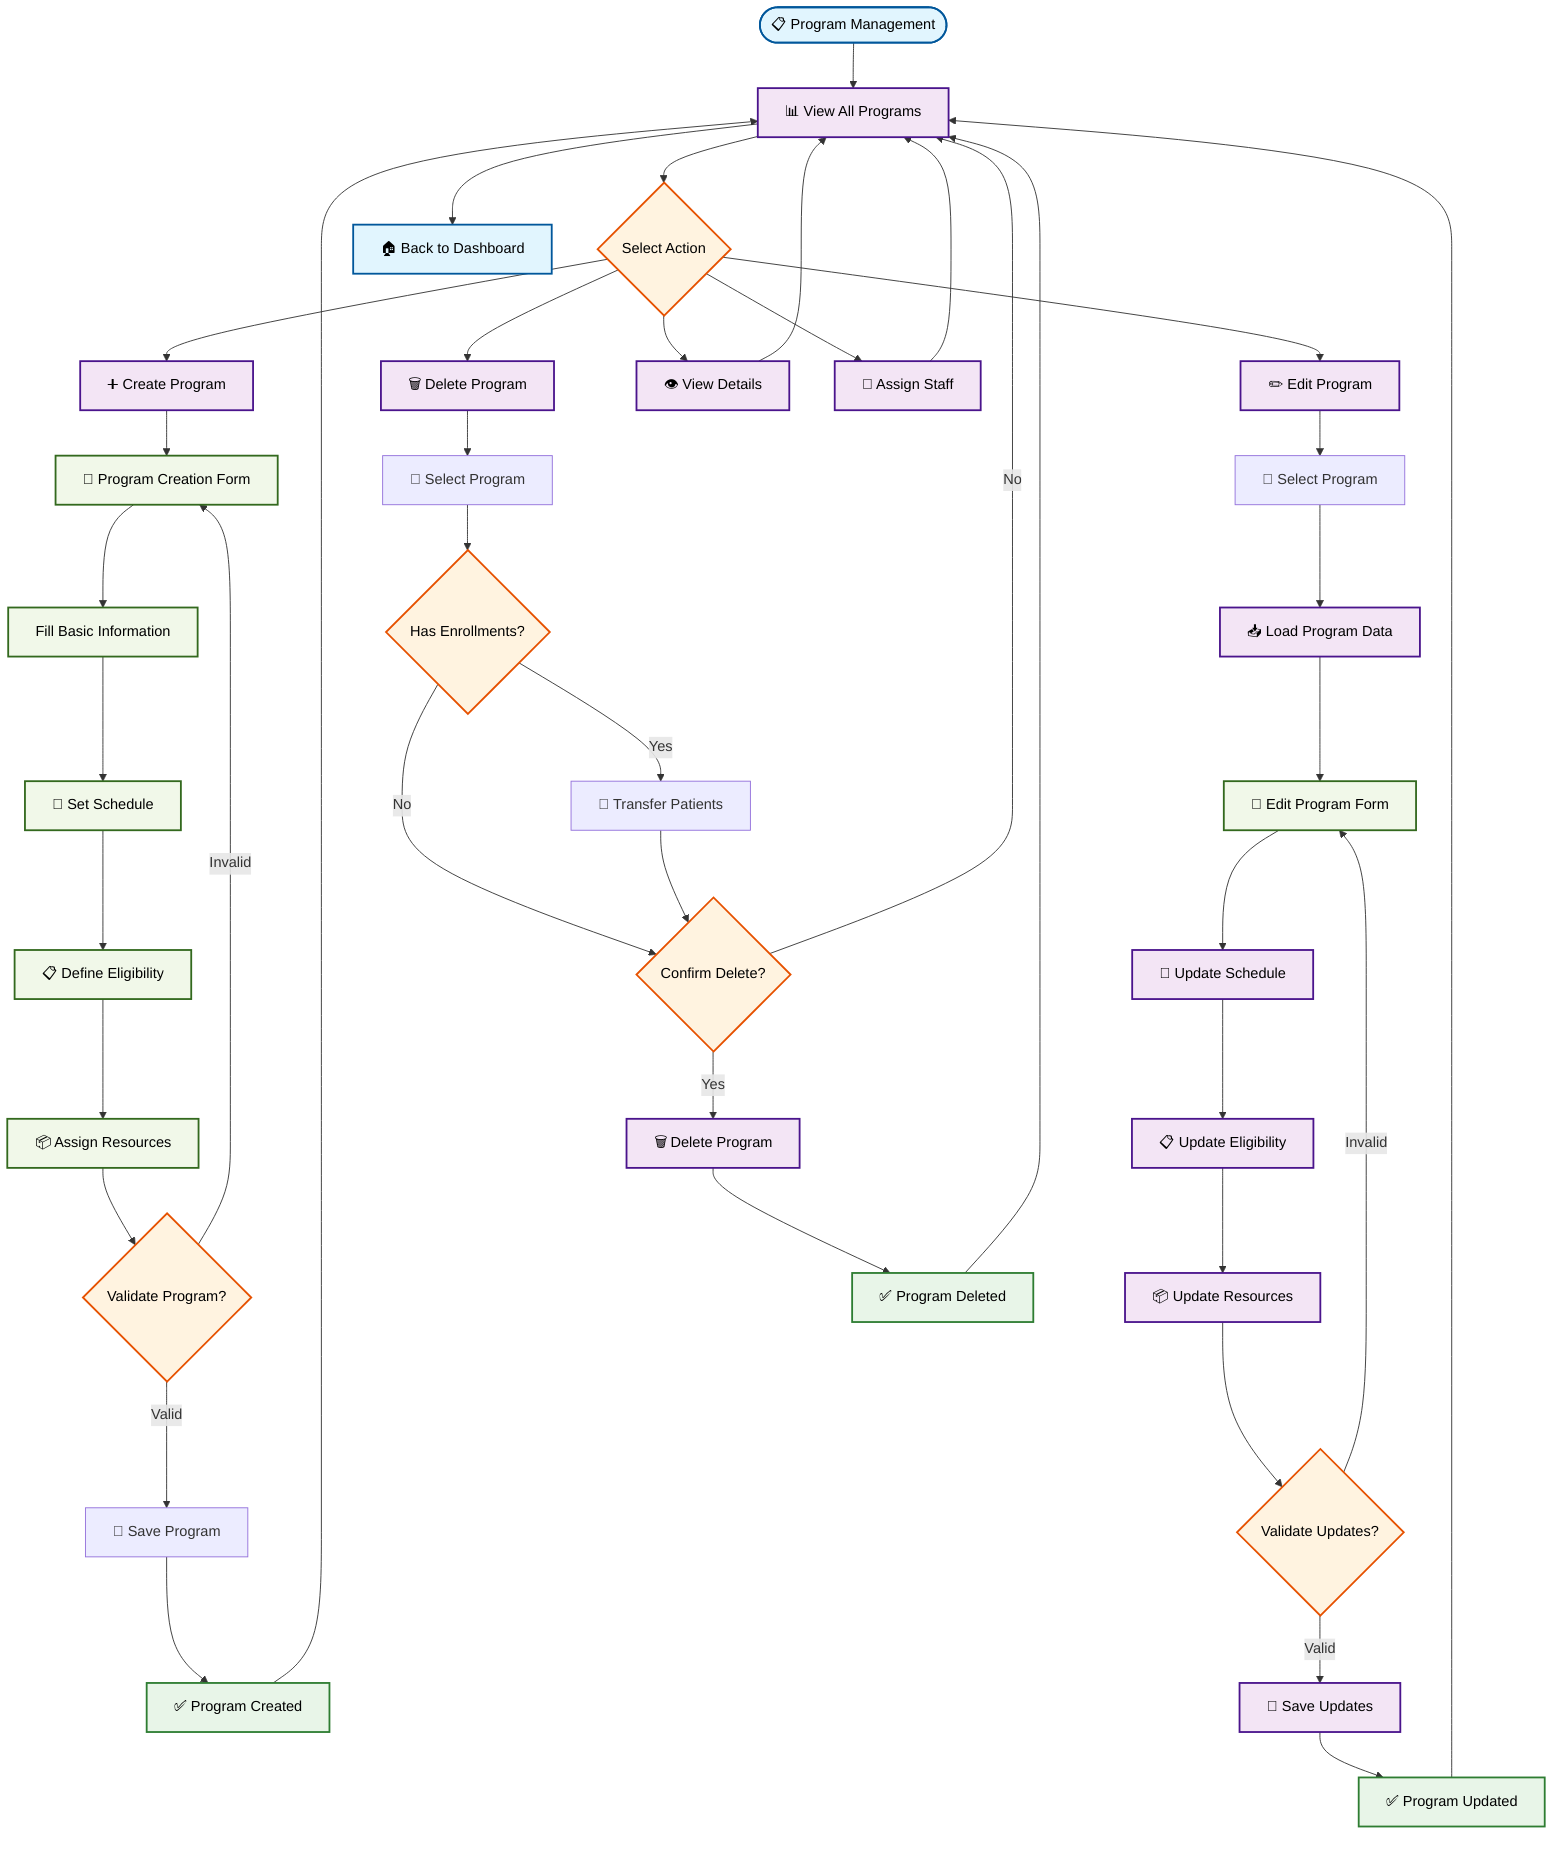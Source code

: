 flowchart TD
    %% Program Management Module
    
    Start([📋 Program Management]) --> ViewPrograms[📊 View All Programs]
    ViewPrograms --> ProgramActions{Select Action}
    
    %% Program CRUD Operations
    ProgramActions --> CreateProgram[➕ Create Program]
    ProgramActions --> EditProgram[✏️ Edit Program]
    ProgramActions --> DeleteProgram[🗑️ Delete Program]
    ProgramActions --> ViewDetails[👁️ View Details]
    ProgramActions --> AssignStaff[👤 Assign Staff]
    
    %% Create Program Flow
    CreateProgram --> ProgramForm[📝 Program Creation Form]
    ProgramForm --> FillBasicInfo[Fill Basic Information]
    FillBasicInfo --> SetSchedule[📅 Set Schedule]
    SetSchedule --> DefineEligibility[📋 Define Eligibility]
    DefineEligibility --> AssignResources[📦 Assign Resources]
    AssignResources --> ValidateProgram{Validate Program?}
    ValidateProgram -->|Invalid| ProgramForm
    ValidateProgram -->|Valid| SaveProgram[💾 Save Program]
    SaveProgram --> ProgramCreated[✅ Program Created]
    
    %% Edit Program Flow
    EditProgram --> SelectProgram[🎯 Select Program]
    SelectProgram --> LoadProgramData[📥 Load Program Data]
    LoadProgramData --> EditForm[📝 Edit Program Form]
    EditForm --> UpdateSchedule[📅 Update Schedule]
    UpdateSchedule --> UpdateEligibility[📋 Update Eligibility]
    UpdateEligibility --> UpdateResources[📦 Update Resources]
    UpdateResources --> ValidateUpdates{Validate Updates?}
    ValidateUpdates -->|Invalid| EditForm
    ValidateUpdates -->|Valid| SaveUpdates[💾 Save Updates]
    SaveUpdates --> ProgramUpdated[✅ Program Updated]
    
    %% Delete Program Flow
    DeleteProgram --> SelectDeleteProgram[🎯 Select Program]
    SelectDeleteProgram --> CheckEnrollments{Has Enrollments?}
    CheckEnrollments -->|Yes| TransferPatients[👥 Transfer Patients]
    CheckEnrollments -->|No| ConfirmDelete{Confirm Delete?}
    TransferPatients --> ConfirmDelete
    ConfirmDelete -->|No| ViewPrograms
    ConfirmDelete -->|Yes| DeleteProgramData[🗑️ Delete Program]
    DeleteProgramData --> ProgramDeleted[✅ Program Deleted]
    
    %% Return to dashboard
    ProgramCreated --> ViewPrograms
    ProgramUpdated --> ViewPrograms
    ProgramDeleted --> ViewPrograms
    ViewDetails --> ViewPrograms
    AssignStaff --> ViewPrograms
    
    %% Back to main dashboard
    ViewPrograms --> Dashboard[🏠 Back to Dashboard]
    
    %% Styling
    classDef startEnd fill:#e1f5fe,stroke:#01579b,stroke-width:2px,color:#000
    classDef process fill:#f3e5f5,stroke:#4a148c,stroke-width:2px,color:#000
    classDef decision fill:#fff3e0,stroke:#e65100,stroke-width:2px,color:#000
    classDef success fill:#e8f5e8,stroke:#2e7d32,stroke-width:2px,color:#000
    classDef form fill:#f1f8e9,stroke:#33691e,stroke-width:2px,color:#000
    classDef navigation fill:#e8f5e8,stroke:#2e7d32,stroke-width:2px,color:#000
    
    class Start,Dashboard startEnd
    class ViewPrograms,CreateProgram,EditProgram,DeleteProgram,ViewDetails,AssignStaff,LoadProgramData,UpdateSchedule,UpdateEligibility,UpdateResources,SaveUpdates,DeleteProgramData process
    class ProgramActions,ValidateProgram,ValidateUpdates,CheckEnrollments,ConfirmDelete decision
    class ProgramCreated,ProgramUpdated,ProgramDeleted success
    class ProgramForm,FillBasicInfo,SetSchedule,DefineEligibility,AssignResources,EditForm form